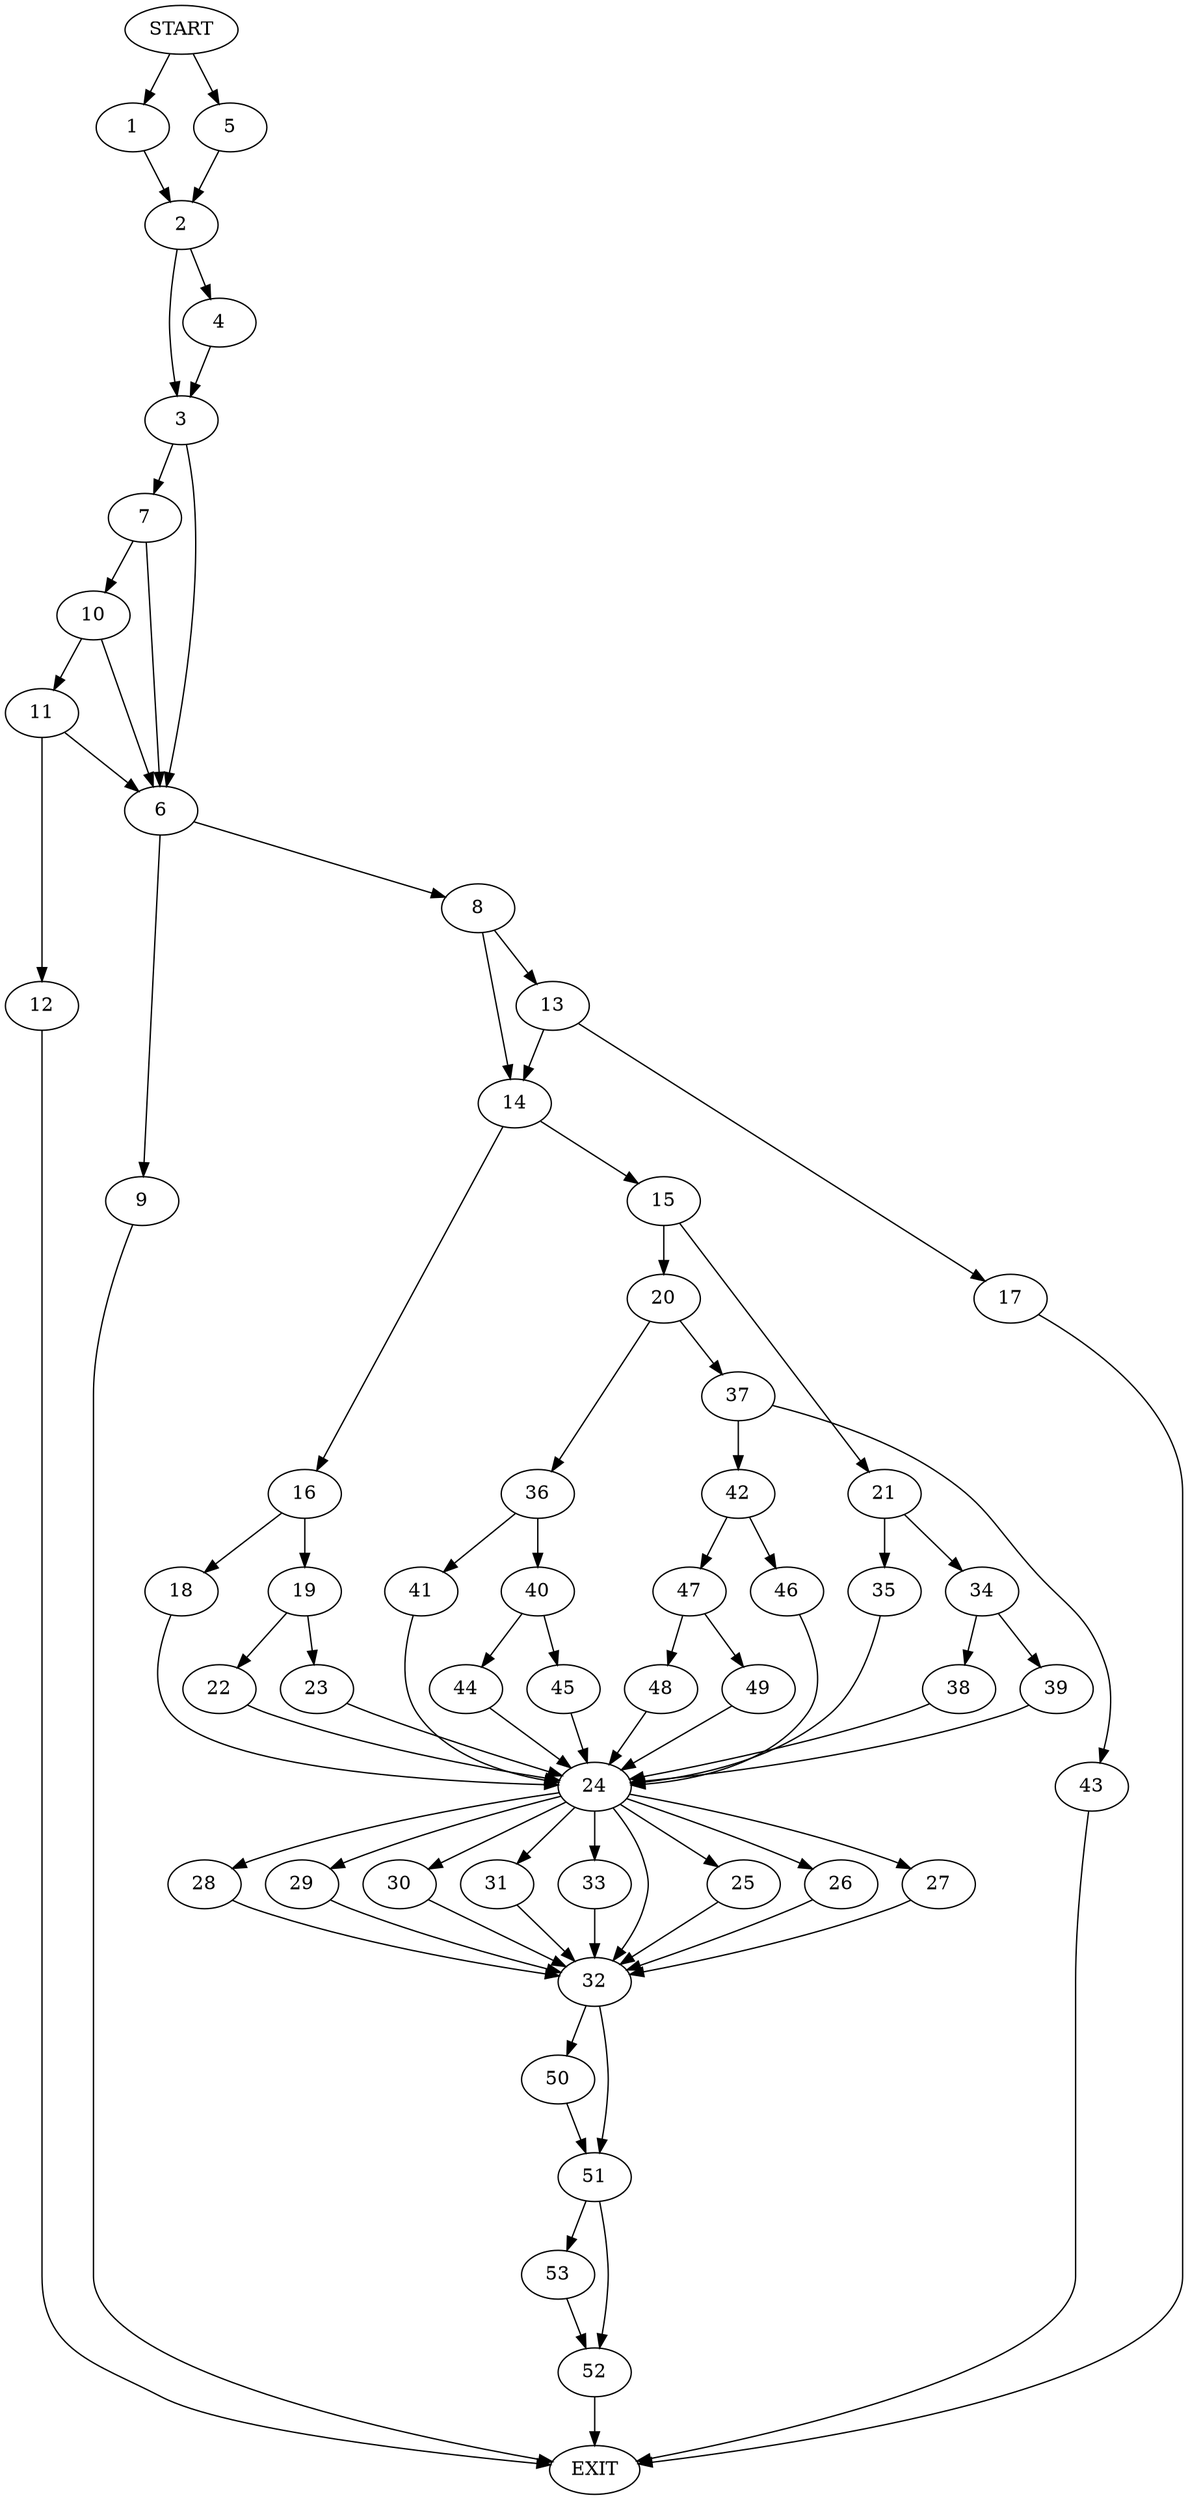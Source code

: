 digraph {
0 [label="START"]
54 [label="EXIT"]
0 -> 1
1 -> 2
2 -> 3
2 -> 4
0 -> 5
5 -> 2
3 -> 6
3 -> 7
4 -> 3
6 -> 8
6 -> 9
7 -> 6
7 -> 10
10 -> 6
10 -> 11
11 -> 6
11 -> 12
12 -> 54
9 -> 54
8 -> 13
8 -> 14
14 -> 15
14 -> 16
13 -> 14
13 -> 17
17 -> 54
16 -> 18
16 -> 19
15 -> 20
15 -> 21
19 -> 22
19 -> 23
18 -> 24
24 -> 25
24 -> 26
24 -> 27
24 -> 28
24 -> 29
24 -> 30
24 -> 31
24 -> 32
24 -> 33
22 -> 24
23 -> 24
21 -> 34
21 -> 35
20 -> 36
20 -> 37
34 -> 38
34 -> 39
35 -> 24
38 -> 24
39 -> 24
36 -> 40
36 -> 41
37 -> 42
37 -> 43
41 -> 24
40 -> 44
40 -> 45
45 -> 24
44 -> 24
42 -> 46
42 -> 47
43 -> 54
47 -> 48
47 -> 49
46 -> 24
48 -> 24
49 -> 24
30 -> 32
32 -> 50
32 -> 51
26 -> 32
25 -> 32
27 -> 32
33 -> 32
31 -> 32
29 -> 32
28 -> 32
50 -> 51
51 -> 52
51 -> 53
52 -> 54
53 -> 52
}

